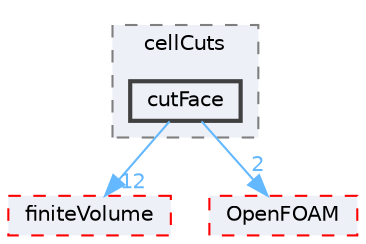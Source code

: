 digraph "src/transportModels/geometricVoF/cellCuts/cutFace"
{
 // LATEX_PDF_SIZE
  bgcolor="transparent";
  edge [fontname=Helvetica,fontsize=10,labelfontname=Helvetica,labelfontsize=10];
  node [fontname=Helvetica,fontsize=10,shape=box,height=0.2,width=0.4];
  compound=true
  subgraph clusterdir_8eaebc1626428febf84ee09c80f98a6e {
    graph [ bgcolor="#edf0f7", pencolor="grey50", label="cellCuts", fontname=Helvetica,fontsize=10 style="filled,dashed", URL="dir_8eaebc1626428febf84ee09c80f98a6e.html",tooltip=""]
  dir_562454f1790a05a9a2a6553dd6ce2891 [label="cutFace", fillcolor="#edf0f7", color="grey25", style="filled,bold", URL="dir_562454f1790a05a9a2a6553dd6ce2891.html",tooltip=""];
  }
  dir_9bd15774b555cf7259a6fa18f99fe99b [label="finiteVolume", fillcolor="#edf0f7", color="red", style="filled,dashed", URL="dir_9bd15774b555cf7259a6fa18f99fe99b.html",tooltip=""];
  dir_c5473ff19b20e6ec4dfe5c310b3778a8 [label="OpenFOAM", fillcolor="#edf0f7", color="red", style="filled,dashed", URL="dir_c5473ff19b20e6ec4dfe5c310b3778a8.html",tooltip=""];
  dir_562454f1790a05a9a2a6553dd6ce2891->dir_9bd15774b555cf7259a6fa18f99fe99b [headlabel="12", labeldistance=1.5 headhref="dir_000749_001387.html" href="dir_000749_001387.html" color="steelblue1" fontcolor="steelblue1"];
  dir_562454f1790a05a9a2a6553dd6ce2891->dir_c5473ff19b20e6ec4dfe5c310b3778a8 [headlabel="2", labeldistance=1.5 headhref="dir_000749_002695.html" href="dir_000749_002695.html" color="steelblue1" fontcolor="steelblue1"];
}
